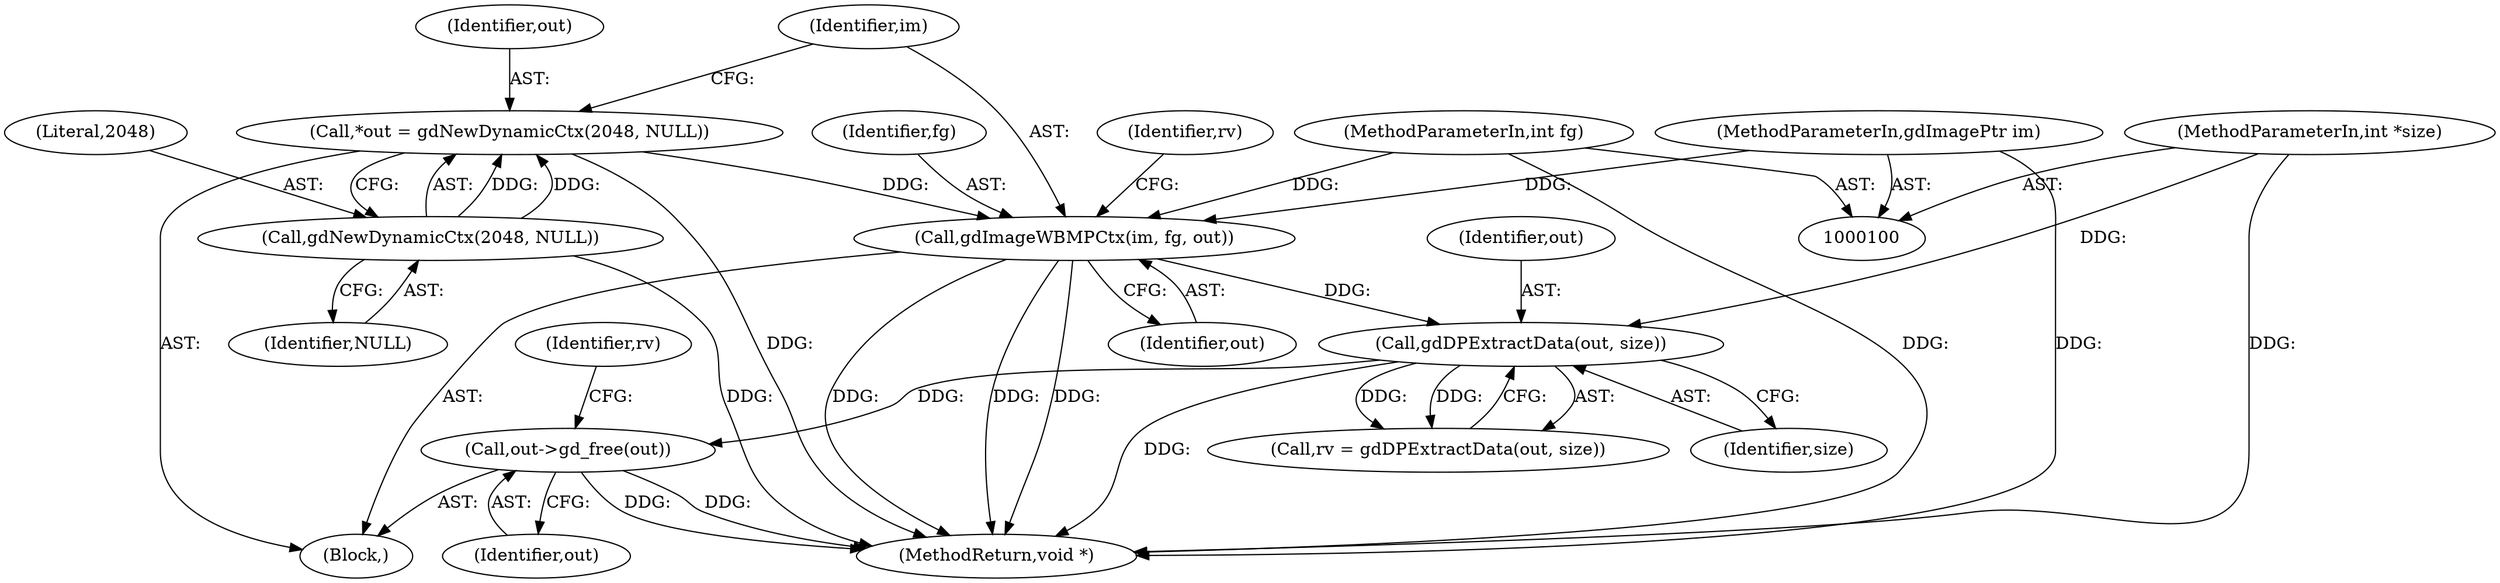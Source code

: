 digraph "1_php-src_089f7c0bc28d399b0420aa6ef058e4c1c120b2ae_4@API" {
"1000121" [label="(Call,out->gd_free(out))"];
"1000118" [label="(Call,gdDPExtractData(out, size))"];
"1000112" [label="(Call,gdImageWBMPCtx(im, fg, out))"];
"1000101" [label="(MethodParameterIn,gdImagePtr im)"];
"1000103" [label="(MethodParameterIn,int fg)"];
"1000107" [label="(Call,*out = gdNewDynamicCtx(2048, NULL))"];
"1000109" [label="(Call,gdNewDynamicCtx(2048, NULL))"];
"1000102" [label="(MethodParameterIn,int *size)"];
"1000108" [label="(Identifier,out)"];
"1000116" [label="(Call,rv = gdDPExtractData(out, size))"];
"1000109" [label="(Call,gdNewDynamicCtx(2048, NULL))"];
"1000111" [label="(Identifier,NULL)"];
"1000117" [label="(Identifier,rv)"];
"1000125" [label="(MethodReturn,void *)"];
"1000102" [label="(MethodParameterIn,int *size)"];
"1000101" [label="(MethodParameterIn,gdImagePtr im)"];
"1000114" [label="(Identifier,fg)"];
"1000120" [label="(Identifier,size)"];
"1000115" [label="(Identifier,out)"];
"1000110" [label="(Literal,2048)"];
"1000119" [label="(Identifier,out)"];
"1000124" [label="(Identifier,rv)"];
"1000118" [label="(Call,gdDPExtractData(out, size))"];
"1000113" [label="(Identifier,im)"];
"1000112" [label="(Call,gdImageWBMPCtx(im, fg, out))"];
"1000107" [label="(Call,*out = gdNewDynamicCtx(2048, NULL))"];
"1000122" [label="(Identifier,out)"];
"1000103" [label="(MethodParameterIn,int fg)"];
"1000104" [label="(Block,)"];
"1000121" [label="(Call,out->gd_free(out))"];
"1000121" -> "1000104"  [label="AST: "];
"1000121" -> "1000122"  [label="CFG: "];
"1000122" -> "1000121"  [label="AST: "];
"1000124" -> "1000121"  [label="CFG: "];
"1000121" -> "1000125"  [label="DDG: "];
"1000121" -> "1000125"  [label="DDG: "];
"1000118" -> "1000121"  [label="DDG: "];
"1000118" -> "1000116"  [label="AST: "];
"1000118" -> "1000120"  [label="CFG: "];
"1000119" -> "1000118"  [label="AST: "];
"1000120" -> "1000118"  [label="AST: "];
"1000116" -> "1000118"  [label="CFG: "];
"1000118" -> "1000125"  [label="DDG: "];
"1000118" -> "1000116"  [label="DDG: "];
"1000118" -> "1000116"  [label="DDG: "];
"1000112" -> "1000118"  [label="DDG: "];
"1000102" -> "1000118"  [label="DDG: "];
"1000112" -> "1000104"  [label="AST: "];
"1000112" -> "1000115"  [label="CFG: "];
"1000113" -> "1000112"  [label="AST: "];
"1000114" -> "1000112"  [label="AST: "];
"1000115" -> "1000112"  [label="AST: "];
"1000117" -> "1000112"  [label="CFG: "];
"1000112" -> "1000125"  [label="DDG: "];
"1000112" -> "1000125"  [label="DDG: "];
"1000112" -> "1000125"  [label="DDG: "];
"1000101" -> "1000112"  [label="DDG: "];
"1000103" -> "1000112"  [label="DDG: "];
"1000107" -> "1000112"  [label="DDG: "];
"1000101" -> "1000100"  [label="AST: "];
"1000101" -> "1000125"  [label="DDG: "];
"1000103" -> "1000100"  [label="AST: "];
"1000103" -> "1000125"  [label="DDG: "];
"1000107" -> "1000104"  [label="AST: "];
"1000107" -> "1000109"  [label="CFG: "];
"1000108" -> "1000107"  [label="AST: "];
"1000109" -> "1000107"  [label="AST: "];
"1000113" -> "1000107"  [label="CFG: "];
"1000107" -> "1000125"  [label="DDG: "];
"1000109" -> "1000107"  [label="DDG: "];
"1000109" -> "1000107"  [label="DDG: "];
"1000109" -> "1000111"  [label="CFG: "];
"1000110" -> "1000109"  [label="AST: "];
"1000111" -> "1000109"  [label="AST: "];
"1000109" -> "1000125"  [label="DDG: "];
"1000102" -> "1000100"  [label="AST: "];
"1000102" -> "1000125"  [label="DDG: "];
}
